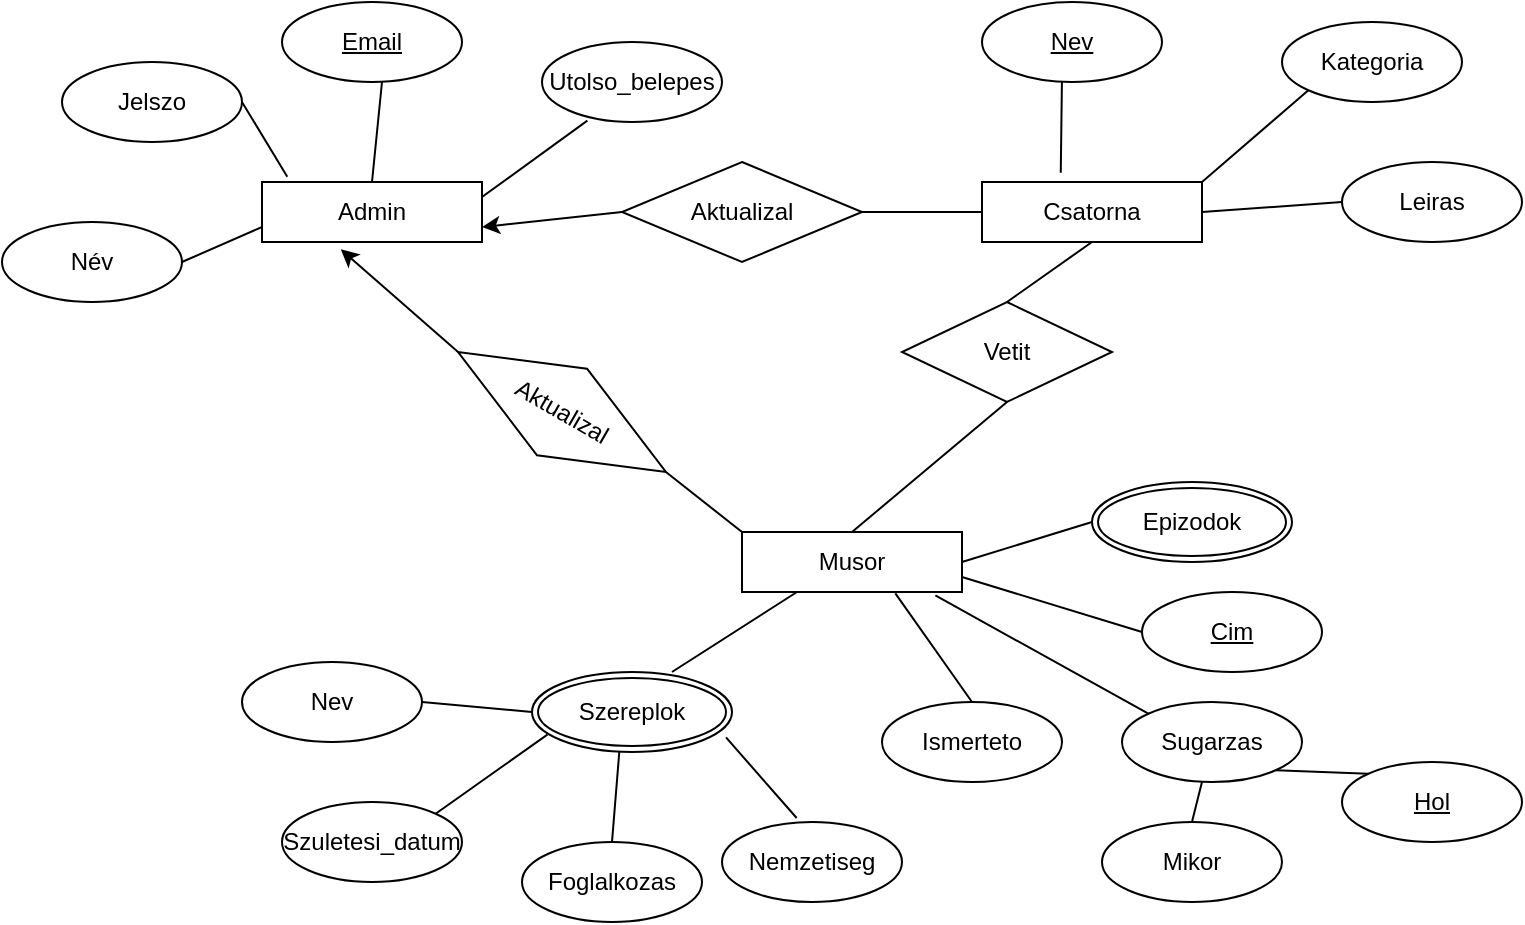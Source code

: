 <mxfile version="22.1.2" type="device">
  <diagram id="R2lEEEUBdFMjLlhIrx00" name="Page-1">
    <mxGraphModel dx="780" dy="496" grid="1" gridSize="10" guides="1" tooltips="1" connect="1" arrows="1" fold="1" page="1" pageScale="1" pageWidth="850" pageHeight="1100" math="0" shadow="0" extFonts="Permanent Marker^https://fonts.googleapis.com/css?family=Permanent+Marker">
      <root>
        <mxCell id="0" />
        <mxCell id="1" parent="0" />
        <mxCell id="aEAtUYJXKHqM8Qr8f0yE-1" value="Admin" style="rounded=0;whiteSpace=wrap;html=1;" parent="1" vertex="1">
          <mxGeometry x="140" y="110" width="110" height="30" as="geometry" />
        </mxCell>
        <mxCell id="aEAtUYJXKHqM8Qr8f0yE-2" value="Csatorna" style="rounded=0;whiteSpace=wrap;html=1;" parent="1" vertex="1">
          <mxGeometry x="500" y="110" width="110" height="30" as="geometry" />
        </mxCell>
        <mxCell id="aEAtUYJXKHqM8Qr8f0yE-3" value="Musor" style="rounded=0;whiteSpace=wrap;html=1;" parent="1" vertex="1">
          <mxGeometry x="380" y="285" width="110" height="30" as="geometry" />
        </mxCell>
        <mxCell id="aEAtUYJXKHqM8Qr8f0yE-5" value="Név" style="ellipse;whiteSpace=wrap;html=1;" parent="1" vertex="1">
          <mxGeometry x="10" y="130" width="90" height="40" as="geometry" />
        </mxCell>
        <mxCell id="aEAtUYJXKHqM8Qr8f0yE-7" value="Jelszo" style="ellipse;whiteSpace=wrap;html=1;" parent="1" vertex="1">
          <mxGeometry x="40" y="50" width="90" height="40" as="geometry" />
        </mxCell>
        <mxCell id="aEAtUYJXKHqM8Qr8f0yE-8" value="Email" style="ellipse;whiteSpace=wrap;html=1;fontStyle=4" parent="1" vertex="1">
          <mxGeometry x="150" y="20" width="90" height="40" as="geometry" />
        </mxCell>
        <mxCell id="aEAtUYJXKHqM8Qr8f0yE-9" value="Utolso_belepes" style="ellipse;whiteSpace=wrap;html=1;" parent="1" vertex="1">
          <mxGeometry x="280" y="40" width="90" height="40" as="geometry" />
        </mxCell>
        <mxCell id="aEAtUYJXKHqM8Qr8f0yE-10" value="" style="endArrow=none;html=1;rounded=0;entryX=0.115;entryY=-0.089;entryDx=0;entryDy=0;entryPerimeter=0;" parent="1" target="aEAtUYJXKHqM8Qr8f0yE-1" edge="1">
          <mxGeometry width="50" height="50" relative="1" as="geometry">
            <mxPoint x="130" y="70" as="sourcePoint" />
            <mxPoint x="180" y="20" as="targetPoint" />
          </mxGeometry>
        </mxCell>
        <mxCell id="aEAtUYJXKHqM8Qr8f0yE-11" value="" style="endArrow=none;html=1;rounded=0;exitX=0.5;exitY=0;exitDx=0;exitDy=0;" parent="1" source="aEAtUYJXKHqM8Qr8f0yE-1" edge="1">
          <mxGeometry width="50" height="50" relative="1" as="geometry">
            <mxPoint x="150" y="110" as="sourcePoint" />
            <mxPoint x="200" y="60" as="targetPoint" />
          </mxGeometry>
        </mxCell>
        <mxCell id="aEAtUYJXKHqM8Qr8f0yE-12" value="" style="endArrow=none;html=1;rounded=0;entryX=0.252;entryY=0.983;entryDx=0;entryDy=0;entryPerimeter=0;exitX=1;exitY=0.25;exitDx=0;exitDy=0;" parent="1" source="aEAtUYJXKHqM8Qr8f0yE-1" target="aEAtUYJXKHqM8Qr8f0yE-9" edge="1">
          <mxGeometry width="50" height="50" relative="1" as="geometry">
            <mxPoint x="250" y="130" as="sourcePoint" />
            <mxPoint x="300" y="80" as="targetPoint" />
          </mxGeometry>
        </mxCell>
        <mxCell id="aEAtUYJXKHqM8Qr8f0yE-13" value="" style="endArrow=none;html=1;rounded=0;exitX=1;exitY=0.5;exitDx=0;exitDy=0;entryX=0;entryY=0.75;entryDx=0;entryDy=0;" parent="1" source="aEAtUYJXKHqM8Qr8f0yE-5" target="aEAtUYJXKHqM8Qr8f0yE-1" edge="1">
          <mxGeometry width="50" height="50" relative="1" as="geometry">
            <mxPoint x="100" y="150" as="sourcePoint" />
            <mxPoint x="150" y="100" as="targetPoint" />
          </mxGeometry>
        </mxCell>
        <mxCell id="aEAtUYJXKHqM8Qr8f0yE-15" value="Nev" style="ellipse;whiteSpace=wrap;html=1;fontStyle=4" parent="1" vertex="1">
          <mxGeometry x="500" y="20" width="90" height="40" as="geometry" />
        </mxCell>
        <mxCell id="aEAtUYJXKHqM8Qr8f0yE-16" value="Kategoria" style="ellipse;whiteSpace=wrap;html=1;" parent="1" vertex="1">
          <mxGeometry x="650" y="30" width="90" height="40" as="geometry" />
        </mxCell>
        <mxCell id="aEAtUYJXKHqM8Qr8f0yE-17" value="Leiras" style="ellipse;whiteSpace=wrap;html=1;" parent="1" vertex="1">
          <mxGeometry x="680" y="100" width="90" height="40" as="geometry" />
        </mxCell>
        <mxCell id="aEAtUYJXKHqM8Qr8f0yE-18" value="" style="endArrow=none;html=1;rounded=0;entryX=0.444;entryY=1;entryDx=0;entryDy=0;entryPerimeter=0;exitX=0.358;exitY=-0.156;exitDx=0;exitDy=0;exitPerimeter=0;" parent="1" source="aEAtUYJXKHqM8Qr8f0yE-2" target="aEAtUYJXKHqM8Qr8f0yE-15" edge="1">
          <mxGeometry width="50" height="50" relative="1" as="geometry">
            <mxPoint x="500" y="110" as="sourcePoint" />
            <mxPoint x="550" y="60" as="targetPoint" />
          </mxGeometry>
        </mxCell>
        <mxCell id="aEAtUYJXKHqM8Qr8f0yE-19" value="" style="endArrow=none;html=1;rounded=0;entryX=0;entryY=1;entryDx=0;entryDy=0;exitX=1;exitY=0;exitDx=0;exitDy=0;" parent="1" source="aEAtUYJXKHqM8Qr8f0yE-2" target="aEAtUYJXKHqM8Qr8f0yE-16" edge="1">
          <mxGeometry width="50" height="50" relative="1" as="geometry">
            <mxPoint x="620" y="120" as="sourcePoint" />
            <mxPoint x="670" y="70" as="targetPoint" />
          </mxGeometry>
        </mxCell>
        <mxCell id="aEAtUYJXKHqM8Qr8f0yE-20" value="" style="endArrow=none;html=1;rounded=0;entryX=0;entryY=0.5;entryDx=0;entryDy=0;exitX=1;exitY=0.5;exitDx=0;exitDy=0;" parent="1" source="aEAtUYJXKHqM8Qr8f0yE-2" target="aEAtUYJXKHqM8Qr8f0yE-17" edge="1">
          <mxGeometry width="50" height="50" relative="1" as="geometry">
            <mxPoint x="610" y="190" as="sourcePoint" />
            <mxPoint x="660" y="140" as="targetPoint" />
          </mxGeometry>
        </mxCell>
        <mxCell id="aEAtUYJXKHqM8Qr8f0yE-21" value="Cim" style="ellipse;whiteSpace=wrap;html=1;fontStyle=4" parent="1" vertex="1">
          <mxGeometry x="580" y="315" width="90" height="40" as="geometry" />
        </mxCell>
        <mxCell id="aEAtUYJXKHqM8Qr8f0yE-24" value="Ismerteto" style="ellipse;whiteSpace=wrap;html=1;" parent="1" vertex="1">
          <mxGeometry x="450" y="370" width="90" height="40" as="geometry" />
        </mxCell>
        <mxCell id="aEAtUYJXKHqM8Qr8f0yE-25" value="Sugarzas" style="ellipse;whiteSpace=wrap;html=1;" parent="1" vertex="1">
          <mxGeometry x="570" y="370" width="90" height="40" as="geometry" />
        </mxCell>
        <mxCell id="aEAtUYJXKHqM8Qr8f0yE-26" value="" style="endArrow=none;html=1;rounded=0;entryX=0;entryY=0.5;entryDx=0;entryDy=0;exitX=1;exitY=0.75;exitDx=0;exitDy=0;" parent="1" source="aEAtUYJXKHqM8Qr8f0yE-3" target="aEAtUYJXKHqM8Qr8f0yE-21" edge="1">
          <mxGeometry width="50" height="50" relative="1" as="geometry">
            <mxPoint x="465" y="260" as="sourcePoint" />
            <mxPoint x="515" y="210" as="targetPoint" />
          </mxGeometry>
        </mxCell>
        <mxCell id="aEAtUYJXKHqM8Qr8f0yE-27" value="" style="endArrow=none;html=1;rounded=0;exitX=0;exitY=0.5;exitDx=0;exitDy=0;entryX=1;entryY=0.5;entryDx=0;entryDy=0;" parent="1" source="pf2B4nHIKXYVJZ-WNKlx-1" target="aEAtUYJXKHqM8Qr8f0yE-3" edge="1">
          <mxGeometry width="50" height="50" relative="1" as="geometry">
            <mxPoint x="555" y="285" as="sourcePoint" />
            <mxPoint x="620" y="280" as="targetPoint" />
          </mxGeometry>
        </mxCell>
        <mxCell id="aEAtUYJXKHqM8Qr8f0yE-28" value="" style="endArrow=none;html=1;rounded=0;exitX=0.7;exitY=0;exitDx=0;exitDy=0;exitPerimeter=0;entryX=0.25;entryY=1;entryDx=0;entryDy=0;" parent="1" source="aEAtUYJXKHqM8Qr8f0yE-53" target="aEAtUYJXKHqM8Qr8f0yE-3" edge="1">
          <mxGeometry width="50" height="50" relative="1" as="geometry">
            <mxPoint x="503.04" y="372" as="sourcePoint" />
            <mxPoint x="545" y="320" as="targetPoint" />
          </mxGeometry>
        </mxCell>
        <mxCell id="aEAtUYJXKHqM8Qr8f0yE-29" value="" style="endArrow=none;html=1;rounded=0;exitX=0.5;exitY=0;exitDx=0;exitDy=0;entryX=0.697;entryY=1.022;entryDx=0;entryDy=0;entryPerimeter=0;" parent="1" source="aEAtUYJXKHqM8Qr8f0yE-24" target="aEAtUYJXKHqM8Qr8f0yE-3" edge="1">
          <mxGeometry width="50" height="50" relative="1" as="geometry">
            <mxPoint x="595" y="385" as="sourcePoint" />
            <mxPoint x="645" y="335" as="targetPoint" />
          </mxGeometry>
        </mxCell>
        <mxCell id="aEAtUYJXKHqM8Qr8f0yE-30" value="" style="endArrow=none;html=1;rounded=0;exitX=0;exitY=0;exitDx=0;exitDy=0;entryX=0.879;entryY=1.056;entryDx=0;entryDy=0;entryPerimeter=0;" parent="1" source="aEAtUYJXKHqM8Qr8f0yE-25" target="aEAtUYJXKHqM8Qr8f0yE-3" edge="1">
          <mxGeometry width="50" height="50" relative="1" as="geometry">
            <mxPoint x="675" y="310" as="sourcePoint" />
            <mxPoint x="725" y="260" as="targetPoint" />
          </mxGeometry>
        </mxCell>
        <mxCell id="aEAtUYJXKHqM8Qr8f0yE-31" value="Nev" style="ellipse;whiteSpace=wrap;html=1;fontStyle=0" parent="1" vertex="1">
          <mxGeometry x="130" y="350" width="90" height="40" as="geometry" />
        </mxCell>
        <mxCell id="aEAtUYJXKHqM8Qr8f0yE-32" value="Szuletesi_datum" style="ellipse;whiteSpace=wrap;html=1;" parent="1" vertex="1">
          <mxGeometry x="150" y="420" width="90" height="40" as="geometry" />
        </mxCell>
        <mxCell id="aEAtUYJXKHqM8Qr8f0yE-33" value="Nemzetiseg" style="ellipse;whiteSpace=wrap;html=1;" parent="1" vertex="1">
          <mxGeometry x="370" y="430" width="90" height="40" as="geometry" />
        </mxCell>
        <mxCell id="aEAtUYJXKHqM8Qr8f0yE-34" value="Foglalkozas" style="ellipse;whiteSpace=wrap;html=1;" parent="1" vertex="1">
          <mxGeometry x="270" y="440" width="90" height="40" as="geometry" />
        </mxCell>
        <mxCell id="aEAtUYJXKHqM8Qr8f0yE-35" value="" style="endArrow=none;html=1;rounded=0;exitX=0;exitY=0.5;exitDx=0;exitDy=0;entryX=1;entryY=0.5;entryDx=0;entryDy=0;" parent="1" source="aEAtUYJXKHqM8Qr8f0yE-53" target="aEAtUYJXKHqM8Qr8f0yE-31" edge="1">
          <mxGeometry width="50" height="50" relative="1" as="geometry">
            <mxPoint x="140" y="320" as="sourcePoint" />
            <mxPoint x="325" y="235" as="targetPoint" />
          </mxGeometry>
        </mxCell>
        <mxCell id="aEAtUYJXKHqM8Qr8f0yE-36" value="" style="endArrow=none;html=1;rounded=0;entryX=1;entryY=0;entryDx=0;entryDy=0;exitX=0.077;exitY=0.783;exitDx=0;exitDy=0;exitPerimeter=0;" parent="1" source="aEAtUYJXKHqM8Qr8f0yE-53" target="aEAtUYJXKHqM8Qr8f0yE-32" edge="1">
          <mxGeometry width="50" height="50" relative="1" as="geometry">
            <mxPoint x="140" y="335" as="sourcePoint" />
            <mxPoint x="315" y="345" as="targetPoint" />
          </mxGeometry>
        </mxCell>
        <mxCell id="aEAtUYJXKHqM8Qr8f0yE-37" value="" style="endArrow=none;html=1;rounded=0;exitX=0.415;exitY=-0.05;exitDx=0;exitDy=0;exitPerimeter=0;entryX=0.97;entryY=0.817;entryDx=0;entryDy=0;entryPerimeter=0;" parent="1" source="aEAtUYJXKHqM8Qr8f0yE-33" target="aEAtUYJXKHqM8Qr8f0yE-53" edge="1">
          <mxGeometry width="50" height="50" relative="1" as="geometry">
            <mxPoint x="230" y="345" as="sourcePoint" />
            <mxPoint x="237.5" y="295" as="targetPoint" />
          </mxGeometry>
        </mxCell>
        <mxCell id="aEAtUYJXKHqM8Qr8f0yE-38" value="" style="endArrow=none;html=1;rounded=0;exitX=0.5;exitY=0;exitDx=0;exitDy=0;entryX=0.437;entryY=0.983;entryDx=0;entryDy=0;entryPerimeter=0;" parent="1" source="aEAtUYJXKHqM8Qr8f0yE-34" target="aEAtUYJXKHqM8Qr8f0yE-53" edge="1">
          <mxGeometry width="50" height="50" relative="1" as="geometry">
            <mxPoint x="80" y="365" as="sourcePoint" />
            <mxPoint x="167.5" y="335" as="targetPoint" />
          </mxGeometry>
        </mxCell>
        <mxCell id="aEAtUYJXKHqM8Qr8f0yE-39" value="Aktualizal" style="rhombus;whiteSpace=wrap;html=1;" parent="1" vertex="1">
          <mxGeometry x="320" y="100" width="120" height="50" as="geometry" />
        </mxCell>
        <mxCell id="aEAtUYJXKHqM8Qr8f0yE-40" value="" style="endArrow=none;html=1;rounded=0;entryX=0;entryY=0.5;entryDx=0;entryDy=0;exitX=1;exitY=0.75;exitDx=0;exitDy=0;startArrow=classic;startFill=1;" parent="1" source="aEAtUYJXKHqM8Qr8f0yE-1" target="aEAtUYJXKHqM8Qr8f0yE-39" edge="1">
          <mxGeometry width="50" height="50" relative="1" as="geometry">
            <mxPoint x="250" y="140" as="sourcePoint" />
            <mxPoint x="300" y="90" as="targetPoint" />
          </mxGeometry>
        </mxCell>
        <mxCell id="aEAtUYJXKHqM8Qr8f0yE-45" value="" style="endArrow=none;html=1;rounded=0;exitX=1;exitY=0.5;exitDx=0;exitDy=0;entryX=0;entryY=0.5;entryDx=0;entryDy=0;endFill=0;" parent="1" source="aEAtUYJXKHqM8Qr8f0yE-39" target="aEAtUYJXKHqM8Qr8f0yE-2" edge="1">
          <mxGeometry width="50" height="50" relative="1" as="geometry">
            <mxPoint x="450" y="140" as="sourcePoint" />
            <mxPoint x="500" y="90" as="targetPoint" />
          </mxGeometry>
        </mxCell>
        <mxCell id="aEAtUYJXKHqM8Qr8f0yE-46" value="Vetit" style="rhombus;whiteSpace=wrap;html=1;" parent="1" vertex="1">
          <mxGeometry x="460" y="170" width="105" height="50" as="geometry" />
        </mxCell>
        <mxCell id="aEAtUYJXKHqM8Qr8f0yE-47" value="" style="endArrow=none;html=1;rounded=0;entryX=0.5;entryY=1;entryDx=0;entryDy=0;exitX=0.5;exitY=0;exitDx=0;exitDy=0;" parent="1" source="aEAtUYJXKHqM8Qr8f0yE-46" target="aEAtUYJXKHqM8Qr8f0yE-2" edge="1">
          <mxGeometry width="50" height="50" relative="1" as="geometry">
            <mxPoint x="510" y="190" as="sourcePoint" />
            <mxPoint x="560" y="140" as="targetPoint" />
          </mxGeometry>
        </mxCell>
        <mxCell id="aEAtUYJXKHqM8Qr8f0yE-48" value="" style="endArrow=none;html=1;rounded=0;entryX=0.5;entryY=1;entryDx=0;entryDy=0;exitX=0.5;exitY=0;exitDx=0;exitDy=0;" parent="1" source="aEAtUYJXKHqM8Qr8f0yE-3" target="aEAtUYJXKHqM8Qr8f0yE-46" edge="1">
          <mxGeometry width="50" height="50" relative="1" as="geometry">
            <mxPoint x="420" y="230" as="sourcePoint" />
            <mxPoint x="470" y="180" as="targetPoint" />
          </mxGeometry>
        </mxCell>
        <mxCell id="aEAtUYJXKHqM8Qr8f0yE-53" value="Szereplok" style="ellipse;shape=doubleEllipse;margin=3;whiteSpace=wrap;html=1;align=center;" parent="1" vertex="1">
          <mxGeometry x="275" y="355" width="100" height="40" as="geometry" />
        </mxCell>
        <mxCell id="aEAtUYJXKHqM8Qr8f0yE-54" value="Mikor" style="ellipse;whiteSpace=wrap;html=1;" parent="1" vertex="1">
          <mxGeometry x="560" y="430" width="90" height="40" as="geometry" />
        </mxCell>
        <mxCell id="aEAtUYJXKHqM8Qr8f0yE-56" value="Hol" style="ellipse;whiteSpace=wrap;html=1;fontStyle=4" parent="1" vertex="1">
          <mxGeometry x="680" y="400" width="90" height="40" as="geometry" />
        </mxCell>
        <mxCell id="aEAtUYJXKHqM8Qr8f0yE-57" value="" style="endArrow=none;html=1;rounded=0;exitX=0.5;exitY=0;exitDx=0;exitDy=0;" parent="1" source="aEAtUYJXKHqM8Qr8f0yE-54" target="aEAtUYJXKHqM8Qr8f0yE-25" edge="1">
          <mxGeometry width="50" height="50" relative="1" as="geometry">
            <mxPoint x="645" y="460" as="sourcePoint" />
            <mxPoint x="695" y="410" as="targetPoint" />
          </mxGeometry>
        </mxCell>
        <mxCell id="aEAtUYJXKHqM8Qr8f0yE-58" value="" style="endArrow=none;html=1;rounded=0;entryX=1;entryY=1;entryDx=0;entryDy=0;exitX=0;exitY=0;exitDx=0;exitDy=0;" parent="1" source="aEAtUYJXKHqM8Qr8f0yE-56" target="aEAtUYJXKHqM8Qr8f0yE-25" edge="1">
          <mxGeometry width="50" height="50" relative="1" as="geometry">
            <mxPoint x="700" y="465" as="sourcePoint" />
            <mxPoint x="750" y="415" as="targetPoint" />
          </mxGeometry>
        </mxCell>
        <mxCell id="pf2B4nHIKXYVJZ-WNKlx-1" value="Epizodok" style="ellipse;shape=doubleEllipse;margin=3;whiteSpace=wrap;html=1;align=center;" parent="1" vertex="1">
          <mxGeometry x="555" y="260" width="100" height="40" as="geometry" />
        </mxCell>
        <mxCell id="E2w4fD6Gs5zgnwjWAJkS-1" value="Aktualizal" style="rhombus;whiteSpace=wrap;html=1;rotation=30;" parent="1" vertex="1">
          <mxGeometry x="230" y="200" width="120" height="50" as="geometry" />
        </mxCell>
        <mxCell id="E2w4fD6Gs5zgnwjWAJkS-2" value="" style="endArrow=none;html=1;rounded=0;entryX=0;entryY=0.5;entryDx=0;entryDy=0;exitX=0.358;exitY=1.122;exitDx=0;exitDy=0;startArrow=classic;startFill=1;exitPerimeter=0;" parent="1" source="aEAtUYJXKHqM8Qr8f0yE-1" target="E2w4fD6Gs5zgnwjWAJkS-1" edge="1">
          <mxGeometry width="50" height="50" relative="1" as="geometry">
            <mxPoint x="160" y="233" as="sourcePoint" />
            <mxPoint x="210" y="190" as="targetPoint" />
          </mxGeometry>
        </mxCell>
        <mxCell id="E2w4fD6Gs5zgnwjWAJkS-3" value="" style="endArrow=none;html=1;rounded=0;exitX=1;exitY=0.5;exitDx=0;exitDy=0;entryX=0;entryY=0;entryDx=0;entryDy=0;endFill=0;" parent="1" source="E2w4fD6Gs5zgnwjWAJkS-1" target="aEAtUYJXKHqM8Qr8f0yE-3" edge="1">
          <mxGeometry width="50" height="50" relative="1" as="geometry">
            <mxPoint x="360" y="240" as="sourcePoint" />
            <mxPoint x="410" y="225" as="targetPoint" />
          </mxGeometry>
        </mxCell>
      </root>
    </mxGraphModel>
  </diagram>
</mxfile>
